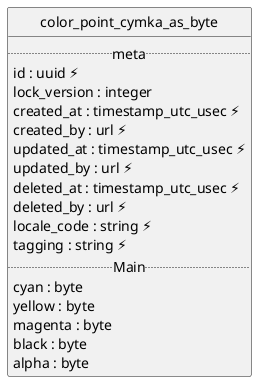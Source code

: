 @startuml uml
skinparam monochrome true
skinparam linetype ortho
hide circle

entity color_point_cymka_as_byte {
  .. meta ..
  id : uuid ⚡
  lock_version : integer
  created_at : timestamp_utc_usec ⚡
  created_by : url ⚡
  updated_at : timestamp_utc_usec ⚡
  updated_by : url ⚡
  deleted_at : timestamp_utc_usec ⚡
  deleted_by : url ⚡
  locale_code : string ⚡
  tagging : string ⚡
  .. Main ..
  cyan : byte
  yellow : byte
  magenta : byte
  black : byte
  alpha : byte
}

@enduml

